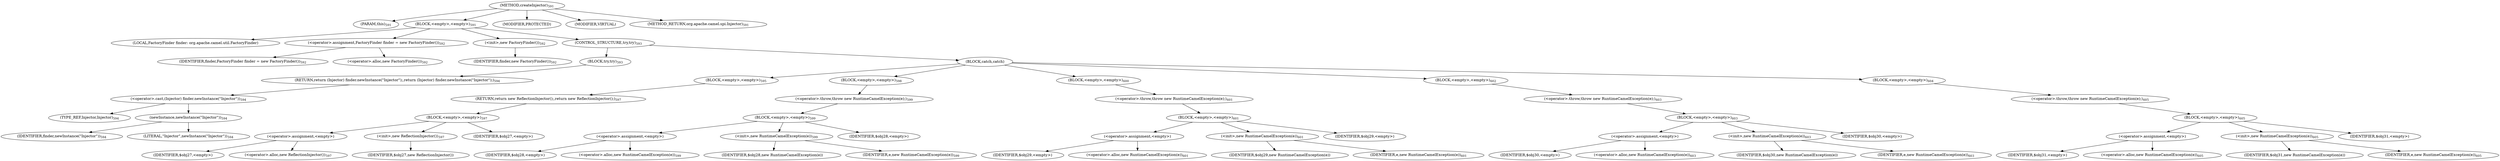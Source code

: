 digraph "createInjector" {  
"1672" [label = <(METHOD,createInjector)<SUB>591</SUB>> ]
"1673" [label = <(PARAM,this)<SUB>591</SUB>> ]
"1674" [label = <(BLOCK,&lt;empty&gt;,&lt;empty&gt;)<SUB>591</SUB>> ]
"116" [label = <(LOCAL,FactoryFinder finder: org.apache.camel.util.FactoryFinder)> ]
"1675" [label = <(&lt;operator&gt;.assignment,FactoryFinder finder = new FactoryFinder())<SUB>592</SUB>> ]
"1676" [label = <(IDENTIFIER,finder,FactoryFinder finder = new FactoryFinder())<SUB>592</SUB>> ]
"1677" [label = <(&lt;operator&gt;.alloc,new FactoryFinder())<SUB>592</SUB>> ]
"1678" [label = <(&lt;init&gt;,new FactoryFinder())<SUB>592</SUB>> ]
"115" [label = <(IDENTIFIER,finder,new FactoryFinder())<SUB>592</SUB>> ]
"1679" [label = <(CONTROL_STRUCTURE,try,try)<SUB>593</SUB>> ]
"1680" [label = <(BLOCK,try,try)<SUB>593</SUB>> ]
"1681" [label = <(RETURN,return (Injector) finder.newInstance(&quot;Injector&quot;);,return (Injector) finder.newInstance(&quot;Injector&quot;);)<SUB>594</SUB>> ]
"1682" [label = <(&lt;operator&gt;.cast,(Injector) finder.newInstance(&quot;Injector&quot;))<SUB>594</SUB>> ]
"1683" [label = <(TYPE_REF,Injector,Injector)<SUB>594</SUB>> ]
"1684" [label = <(newInstance,newInstance(&quot;Injector&quot;))<SUB>594</SUB>> ]
"1685" [label = <(IDENTIFIER,finder,newInstance(&quot;Injector&quot;))<SUB>594</SUB>> ]
"1686" [label = <(LITERAL,&quot;Injector&quot;,newInstance(&quot;Injector&quot;))<SUB>594</SUB>> ]
"1687" [label = <(BLOCK,catch,catch)> ]
"1688" [label = <(BLOCK,&lt;empty&gt;,&lt;empty&gt;)<SUB>595</SUB>> ]
"1689" [label = <(RETURN,return new ReflectionInjector();,return new ReflectionInjector();)<SUB>597</SUB>> ]
"1690" [label = <(BLOCK,&lt;empty&gt;,&lt;empty&gt;)<SUB>597</SUB>> ]
"1691" [label = <(&lt;operator&gt;.assignment,&lt;empty&gt;)> ]
"1692" [label = <(IDENTIFIER,$obj27,&lt;empty&gt;)> ]
"1693" [label = <(&lt;operator&gt;.alloc,new ReflectionInjector())<SUB>597</SUB>> ]
"1694" [label = <(&lt;init&gt;,new ReflectionInjector())<SUB>597</SUB>> ]
"1695" [label = <(IDENTIFIER,$obj27,new ReflectionInjector())> ]
"1696" [label = <(IDENTIFIER,$obj27,&lt;empty&gt;)> ]
"1697" [label = <(BLOCK,&lt;empty&gt;,&lt;empty&gt;)<SUB>598</SUB>> ]
"1698" [label = <(&lt;operator&gt;.throw,throw new RuntimeCamelException(e);)<SUB>599</SUB>> ]
"1699" [label = <(BLOCK,&lt;empty&gt;,&lt;empty&gt;)<SUB>599</SUB>> ]
"1700" [label = <(&lt;operator&gt;.assignment,&lt;empty&gt;)> ]
"1701" [label = <(IDENTIFIER,$obj28,&lt;empty&gt;)> ]
"1702" [label = <(&lt;operator&gt;.alloc,new RuntimeCamelException(e))<SUB>599</SUB>> ]
"1703" [label = <(&lt;init&gt;,new RuntimeCamelException(e))<SUB>599</SUB>> ]
"1704" [label = <(IDENTIFIER,$obj28,new RuntimeCamelException(e))> ]
"1705" [label = <(IDENTIFIER,e,new RuntimeCamelException(e))<SUB>599</SUB>> ]
"1706" [label = <(IDENTIFIER,$obj28,&lt;empty&gt;)> ]
"1707" [label = <(BLOCK,&lt;empty&gt;,&lt;empty&gt;)<SUB>600</SUB>> ]
"1708" [label = <(&lt;operator&gt;.throw,throw new RuntimeCamelException(e);)<SUB>601</SUB>> ]
"1709" [label = <(BLOCK,&lt;empty&gt;,&lt;empty&gt;)<SUB>601</SUB>> ]
"1710" [label = <(&lt;operator&gt;.assignment,&lt;empty&gt;)> ]
"1711" [label = <(IDENTIFIER,$obj29,&lt;empty&gt;)> ]
"1712" [label = <(&lt;operator&gt;.alloc,new RuntimeCamelException(e))<SUB>601</SUB>> ]
"1713" [label = <(&lt;init&gt;,new RuntimeCamelException(e))<SUB>601</SUB>> ]
"1714" [label = <(IDENTIFIER,$obj29,new RuntimeCamelException(e))> ]
"1715" [label = <(IDENTIFIER,e,new RuntimeCamelException(e))<SUB>601</SUB>> ]
"1716" [label = <(IDENTIFIER,$obj29,&lt;empty&gt;)> ]
"1717" [label = <(BLOCK,&lt;empty&gt;,&lt;empty&gt;)<SUB>602</SUB>> ]
"1718" [label = <(&lt;operator&gt;.throw,throw new RuntimeCamelException(e);)<SUB>603</SUB>> ]
"1719" [label = <(BLOCK,&lt;empty&gt;,&lt;empty&gt;)<SUB>603</SUB>> ]
"1720" [label = <(&lt;operator&gt;.assignment,&lt;empty&gt;)> ]
"1721" [label = <(IDENTIFIER,$obj30,&lt;empty&gt;)> ]
"1722" [label = <(&lt;operator&gt;.alloc,new RuntimeCamelException(e))<SUB>603</SUB>> ]
"1723" [label = <(&lt;init&gt;,new RuntimeCamelException(e))<SUB>603</SUB>> ]
"1724" [label = <(IDENTIFIER,$obj30,new RuntimeCamelException(e))> ]
"1725" [label = <(IDENTIFIER,e,new RuntimeCamelException(e))<SUB>603</SUB>> ]
"1726" [label = <(IDENTIFIER,$obj30,&lt;empty&gt;)> ]
"1727" [label = <(BLOCK,&lt;empty&gt;,&lt;empty&gt;)<SUB>604</SUB>> ]
"1728" [label = <(&lt;operator&gt;.throw,throw new RuntimeCamelException(e);)<SUB>605</SUB>> ]
"1729" [label = <(BLOCK,&lt;empty&gt;,&lt;empty&gt;)<SUB>605</SUB>> ]
"1730" [label = <(&lt;operator&gt;.assignment,&lt;empty&gt;)> ]
"1731" [label = <(IDENTIFIER,$obj31,&lt;empty&gt;)> ]
"1732" [label = <(&lt;operator&gt;.alloc,new RuntimeCamelException(e))<SUB>605</SUB>> ]
"1733" [label = <(&lt;init&gt;,new RuntimeCamelException(e))<SUB>605</SUB>> ]
"1734" [label = <(IDENTIFIER,$obj31,new RuntimeCamelException(e))> ]
"1735" [label = <(IDENTIFIER,e,new RuntimeCamelException(e))<SUB>605</SUB>> ]
"1736" [label = <(IDENTIFIER,$obj31,&lt;empty&gt;)> ]
"1737" [label = <(MODIFIER,PROTECTED)> ]
"1738" [label = <(MODIFIER,VIRTUAL)> ]
"1739" [label = <(METHOD_RETURN,org.apache.camel.spi.Injector)<SUB>591</SUB>> ]
  "1672" -> "1673" 
  "1672" -> "1674" 
  "1672" -> "1737" 
  "1672" -> "1738" 
  "1672" -> "1739" 
  "1674" -> "116" 
  "1674" -> "1675" 
  "1674" -> "1678" 
  "1674" -> "1679" 
  "1675" -> "1676" 
  "1675" -> "1677" 
  "1678" -> "115" 
  "1679" -> "1680" 
  "1679" -> "1687" 
  "1680" -> "1681" 
  "1681" -> "1682" 
  "1682" -> "1683" 
  "1682" -> "1684" 
  "1684" -> "1685" 
  "1684" -> "1686" 
  "1687" -> "1688" 
  "1687" -> "1697" 
  "1687" -> "1707" 
  "1687" -> "1717" 
  "1687" -> "1727" 
  "1688" -> "1689" 
  "1689" -> "1690" 
  "1690" -> "1691" 
  "1690" -> "1694" 
  "1690" -> "1696" 
  "1691" -> "1692" 
  "1691" -> "1693" 
  "1694" -> "1695" 
  "1697" -> "1698" 
  "1698" -> "1699" 
  "1699" -> "1700" 
  "1699" -> "1703" 
  "1699" -> "1706" 
  "1700" -> "1701" 
  "1700" -> "1702" 
  "1703" -> "1704" 
  "1703" -> "1705" 
  "1707" -> "1708" 
  "1708" -> "1709" 
  "1709" -> "1710" 
  "1709" -> "1713" 
  "1709" -> "1716" 
  "1710" -> "1711" 
  "1710" -> "1712" 
  "1713" -> "1714" 
  "1713" -> "1715" 
  "1717" -> "1718" 
  "1718" -> "1719" 
  "1719" -> "1720" 
  "1719" -> "1723" 
  "1719" -> "1726" 
  "1720" -> "1721" 
  "1720" -> "1722" 
  "1723" -> "1724" 
  "1723" -> "1725" 
  "1727" -> "1728" 
  "1728" -> "1729" 
  "1729" -> "1730" 
  "1729" -> "1733" 
  "1729" -> "1736" 
  "1730" -> "1731" 
  "1730" -> "1732" 
  "1733" -> "1734" 
  "1733" -> "1735" 
}
